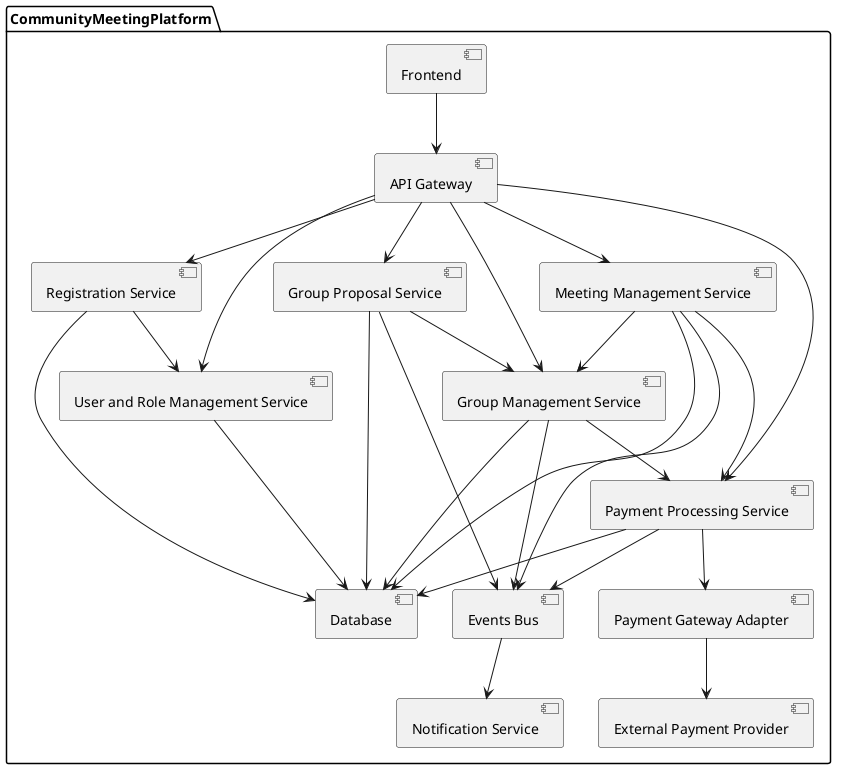 @startuml
package CommunityMeetingPlatform {

    [Frontend] as WebClient
    [API Gateway] as APIGW
    [User and Role Management Service] as UserRoleSvc
    [Registration Service] as RegSvc
    [Group Proposal Service] as ProposalSvc
    [Group Management Service] as GroupSvc
    [Meeting Management Service] as MeetingSvc
    [Payment Processing Service] as PaySvc
    [Payment Gateway Adapter] as PayAdapter
    [External Payment Provider] as ExtPay
    [Notification Service] as NotiSvc
    [Events Bus] as EventBus
    [Database] as DB

    WebClient --> APIGW

    APIGW --> UserRoleSvc
    APIGW --> RegSvc
    APIGW --> ProposalSvc
    APIGW --> GroupSvc
    APIGW --> MeetingSvc
    APIGW --> PaySvc

    RegSvc --> UserRoleSvc
    ProposalSvc --> GroupSvc
    GroupSvc --> PaySvc
    MeetingSvc --> GroupSvc
    MeetingSvc --> PaySvc

    UserRoleSvc --> DB
    RegSvc --> DB
    ProposalSvc --> DB
    GroupSvc --> DB
    MeetingSvc --> DB
    PaySvc --> DB

    PaySvc --> PayAdapter
    PayAdapter --> ExtPay

    GroupSvc --> EventBus
    MeetingSvc --> EventBus
    ProposalSvc --> EventBus
    PaySvc --> EventBus
    EventBus --> NotiSvc
}
@enduml